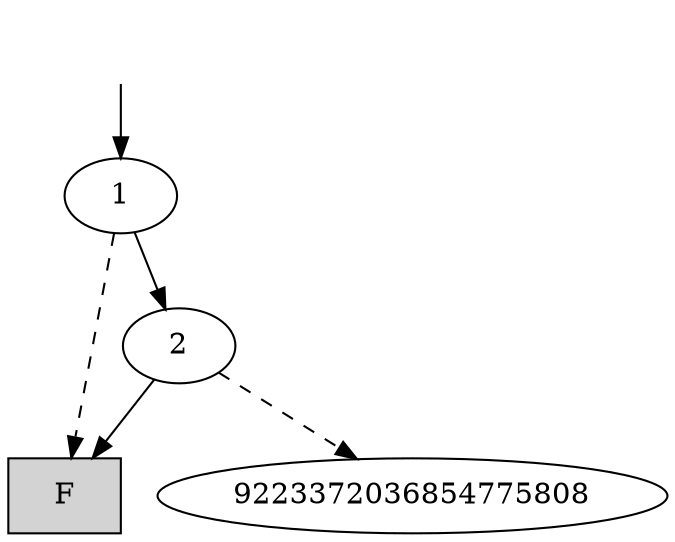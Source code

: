 digraph "DD" {
graph [dpi = 300];
center = true;
edge [dir = forward];
root [style=invis];
root -> 32 [style=solid];
32 [label="1"];
0 [shape=box, style=filled, label="F"];
9223372036854775812 [label="2"];
9223372036854775812 -> 9223372036854775808 [style=dashed];
9223372036854775812 -> 0 [style=solid];
32 -> 0 [style=dashed];
32 -> 9223372036854775812 [style=solid];
}
